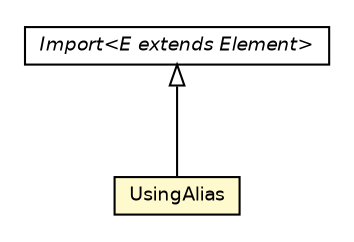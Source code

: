 #!/usr/local/bin/dot
#
# Class diagram 
# Generated by UMLGraph version 5.2 (http://www.umlgraph.org/)
#

digraph G {
	edge [fontname="Helvetica",fontsize=10,labelfontname="Helvetica",labelfontsize=10];
	node [fontname="Helvetica",fontsize=10,shape=plaintext];
	nodesep=0.25;
	ranksep=0.5;
	// chameleon.core.namespacepart.UsingAlias
	c17618 [label=<<table title="chameleon.core.namespacepart.UsingAlias" border="0" cellborder="1" cellspacing="0" cellpadding="2" port="p" bgcolor="lemonChiffon" href="./UsingAlias.html">
		<tr><td><table border="0" cellspacing="0" cellpadding="1">
<tr><td align="center" balign="center"> UsingAlias </td></tr>
		</table></td></tr>
		</table>>, fontname="Helvetica", fontcolor="black", fontsize=9.0];
	// chameleon.core.namespacepart.Import<E extends chameleon.core.element.Element>
	c17627 [label=<<table title="chameleon.core.namespacepart.Import" border="0" cellborder="1" cellspacing="0" cellpadding="2" port="p" href="./Import.html">
		<tr><td><table border="0" cellspacing="0" cellpadding="1">
<tr><td align="center" balign="center"><font face="Helvetica-Oblique"> Import&lt;E extends Element&gt; </font></td></tr>
		</table></td></tr>
		</table>>, fontname="Helvetica", fontcolor="black", fontsize=9.0];
	//chameleon.core.namespacepart.UsingAlias extends chameleon.core.namespacepart.Import<chameleon.core.namespacepart.UsingAlias>
	c17627:p -> c17618:p [dir=back,arrowtail=empty];
}

